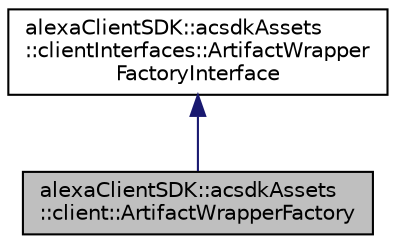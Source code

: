 digraph "alexaClientSDK::acsdkAssets::client::ArtifactWrapperFactory"
{
 // LATEX_PDF_SIZE
  edge [fontname="Helvetica",fontsize="10",labelfontname="Helvetica",labelfontsize="10"];
  node [fontname="Helvetica",fontsize="10",shape=record];
  Node1 [label="alexaClientSDK::acsdkAssets\l::client::ArtifactWrapperFactory",height=0.2,width=0.4,color="black", fillcolor="grey75", style="filled", fontcolor="black",tooltip=" "];
  Node2 -> Node1 [dir="back",color="midnightblue",fontsize="10",style="solid",fontname="Helvetica"];
  Node2 [label="alexaClientSDK::acsdkAssets\l::clientInterfaces::ArtifactWrapper\lFactoryInterface",height=0.2,width=0.4,color="black", fillcolor="white", style="filled",URL="$classalexa_client_s_d_k_1_1acsdk_assets_1_1client_interfaces_1_1_artifact_wrapper_factory_interface.html",tooltip=" "];
}
